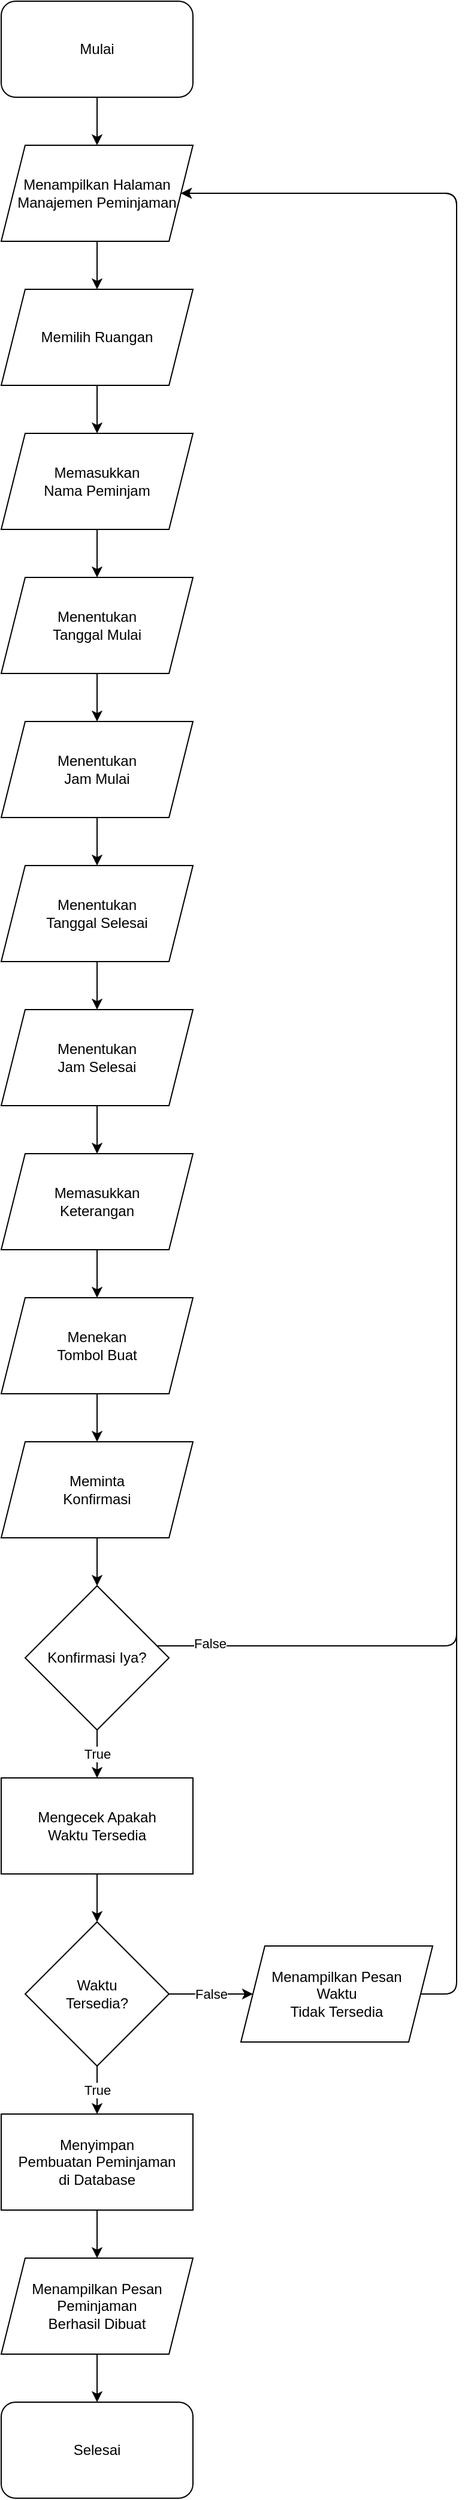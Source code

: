 <mxfile>
    <diagram id="L6l_rc7WKVScHapIZRDf" name="Page-1">
        <mxGraphModel dx="647" dy="607" grid="1" gridSize="10" guides="1" tooltips="1" connect="1" arrows="1" fold="1" page="1" pageScale="1" pageWidth="850" pageHeight="1100" math="0" shadow="0">
            <root>
                <mxCell id="0"/>
                <mxCell id="1" parent="0"/>
                <mxCell id="2" style="edgeStyle=orthogonalEdgeStyle;html=1;entryX=0.5;entryY=0;entryDx=0;entryDy=0;" parent="1" source="3" target="5" edge="1">
                    <mxGeometry relative="1" as="geometry"/>
                </mxCell>
                <mxCell id="3" value="Mulai" style="rounded=1;whiteSpace=wrap;html=1;" parent="1" vertex="1">
                    <mxGeometry x="40" y="40" width="160" height="80" as="geometry"/>
                </mxCell>
                <mxCell id="49" value="" style="edgeStyle=none;html=1;" parent="1" source="5" target="48" edge="1">
                    <mxGeometry relative="1" as="geometry"/>
                </mxCell>
                <mxCell id="5" value="Menampilkan Halaman&lt;br&gt;Manajemen Peminjaman" style="shape=parallelogram;perimeter=parallelogramPerimeter;whiteSpace=wrap;html=1;fixedSize=1;" parent="1" vertex="1">
                    <mxGeometry x="40" y="160" width="160" height="80" as="geometry"/>
                </mxCell>
                <mxCell id="6" style="edgeStyle=orthogonalEdgeStyle;html=1;entryX=0.5;entryY=0;entryDx=0;entryDy=0;" parent="1" source="7" target="9" edge="1">
                    <mxGeometry relative="1" as="geometry"/>
                </mxCell>
                <mxCell id="7" value="Memasukkan&lt;br&gt;Nama Peminjam" style="shape=parallelogram;perimeter=parallelogramPerimeter;whiteSpace=wrap;html=1;fixedSize=1;" parent="1" vertex="1">
                    <mxGeometry x="40" y="400" width="160" height="80" as="geometry"/>
                </mxCell>
                <mxCell id="56" value="" style="edgeStyle=none;html=1;" edge="1" parent="1" source="9" target="55">
                    <mxGeometry relative="1" as="geometry"/>
                </mxCell>
                <mxCell id="9" value="Menentukan&lt;br&gt;Tanggal Mulai" style="shape=parallelogram;perimeter=parallelogramPerimeter;whiteSpace=wrap;html=1;fixedSize=1;" parent="1" vertex="1">
                    <mxGeometry x="40" y="520" width="160" height="80" as="geometry"/>
                </mxCell>
                <mxCell id="10" value="" style="edgeStyle=orthogonalEdgeStyle;html=1;" parent="1" source="11" target="13" edge="1">
                    <mxGeometry relative="1" as="geometry"/>
                </mxCell>
                <mxCell id="11" value="Menekan&lt;br&gt;Tombol Buat" style="shape=parallelogram;perimeter=parallelogramPerimeter;whiteSpace=wrap;html=1;fixedSize=1;" parent="1" vertex="1">
                    <mxGeometry x="40" y="1120" width="160" height="80" as="geometry"/>
                </mxCell>
                <mxCell id="12" value="" style="edgeStyle=orthogonalEdgeStyle;html=1;" parent="1" source="13" target="17" edge="1">
                    <mxGeometry relative="1" as="geometry"/>
                </mxCell>
                <mxCell id="13" value="Meminta&lt;br&gt;Konfirmasi" style="shape=parallelogram;perimeter=parallelogramPerimeter;whiteSpace=wrap;html=1;fixedSize=1;" parent="1" vertex="1">
                    <mxGeometry x="40" y="1240" width="160" height="80" as="geometry"/>
                </mxCell>
                <mxCell id="14" value="True" style="edgeStyle=orthogonalEdgeStyle;html=1;" parent="1" source="17" target="19" edge="1">
                    <mxGeometry relative="1" as="geometry"/>
                </mxCell>
                <mxCell id="15" style="edgeStyle=orthogonalEdgeStyle;html=1;entryX=1;entryY=0.5;entryDx=0;entryDy=0;" parent="1" source="17" target="5" edge="1">
                    <mxGeometry relative="1" as="geometry">
                        <Array as="points">
                            <mxPoint x="420" y="1410"/>
                            <mxPoint x="420" y="200"/>
                        </Array>
                    </mxGeometry>
                </mxCell>
                <mxCell id="16" value="False" style="edgeLabel;html=1;align=center;verticalAlign=middle;resizable=0;points=[];" parent="15" vertex="1" connectable="0">
                    <mxGeometry x="-0.948" y="2" relative="1" as="geometry">
                        <mxPoint as="offset"/>
                    </mxGeometry>
                </mxCell>
                <mxCell id="17" value="Konfirmasi Iya?" style="rhombus;whiteSpace=wrap;html=1;" parent="1" vertex="1">
                    <mxGeometry x="60" y="1360" width="120" height="120" as="geometry"/>
                </mxCell>
                <mxCell id="18" value="" style="edgeStyle=orthogonalEdgeStyle;html=1;" parent="1" source="19" target="22" edge="1">
                    <mxGeometry relative="1" as="geometry"/>
                </mxCell>
                <mxCell id="19" value="Mengecek Apakah&lt;br&gt;Waktu Tersedia" style="rounded=0;whiteSpace=wrap;html=1;" parent="1" vertex="1">
                    <mxGeometry x="40" y="1520" width="160" height="80" as="geometry"/>
                </mxCell>
                <mxCell id="20" value="False" style="edgeStyle=orthogonalEdgeStyle;html=1;entryX=0;entryY=0.5;entryDx=0;entryDy=0;" parent="1" source="22" target="24" edge="1">
                    <mxGeometry relative="1" as="geometry"/>
                </mxCell>
                <mxCell id="21" value="True" style="edgeStyle=orthogonalEdgeStyle;html=1;entryX=0.5;entryY=0;entryDx=0;entryDy=0;" parent="1" source="22" target="33" edge="1">
                    <mxGeometry relative="1" as="geometry">
                        <mxPoint x="120" y="1800" as="targetPoint"/>
                    </mxGeometry>
                </mxCell>
                <mxCell id="22" value="Waktu&lt;br&gt;Tersedia?" style="rhombus;whiteSpace=wrap;html=1;" parent="1" vertex="1">
                    <mxGeometry x="60" y="1640" width="120" height="120" as="geometry"/>
                </mxCell>
                <mxCell id="23" style="edgeStyle=orthogonalEdgeStyle;html=1;entryX=1;entryY=0.5;entryDx=0;entryDy=0;" parent="1" source="24" target="5" edge="1">
                    <mxGeometry relative="1" as="geometry">
                        <Array as="points">
                            <mxPoint x="420" y="1700"/>
                            <mxPoint x="420" y="200"/>
                        </Array>
                    </mxGeometry>
                </mxCell>
                <mxCell id="24" value="Menampilkan Pesan&lt;br&gt;Waktu&lt;br&gt;Tidak Tersedia" style="shape=parallelogram;perimeter=parallelogramPerimeter;whiteSpace=wrap;html=1;fixedSize=1;" parent="1" vertex="1">
                    <mxGeometry x="240" y="1660" width="160" height="80" as="geometry"/>
                </mxCell>
                <mxCell id="32" value="" style="edgeStyle=orthogonalEdgeStyle;html=1;" parent="1" source="33" target="35" edge="1">
                    <mxGeometry relative="1" as="geometry"/>
                </mxCell>
                <mxCell id="33" value="Menyimpan&lt;br&gt;Pembuatan Peminjaman&lt;br&gt;di Database" style="rounded=0;whiteSpace=wrap;html=1;" parent="1" vertex="1">
                    <mxGeometry x="40" y="1800" width="160" height="80" as="geometry"/>
                </mxCell>
                <mxCell id="34" value="" style="edgeStyle=orthogonalEdgeStyle;html=1;" parent="1" source="35" target="36" edge="1">
                    <mxGeometry relative="1" as="geometry"/>
                </mxCell>
                <mxCell id="35" value="Menampilkan Pesan&lt;br&gt;Peminjaman&lt;br&gt;Berhasil Dibuat" style="shape=parallelogram;perimeter=parallelogramPerimeter;whiteSpace=wrap;html=1;fixedSize=1;" parent="1" vertex="1">
                    <mxGeometry x="40" y="1920" width="160" height="80" as="geometry"/>
                </mxCell>
                <mxCell id="36" value="Selesai" style="rounded=1;whiteSpace=wrap;html=1;" parent="1" vertex="1">
                    <mxGeometry x="40" y="2040" width="160" height="80" as="geometry"/>
                </mxCell>
                <mxCell id="59" value="" style="edgeStyle=none;html=1;" edge="1" parent="1" source="37" target="58">
                    <mxGeometry relative="1" as="geometry"/>
                </mxCell>
                <mxCell id="37" value="Menentukan&lt;br&gt;Tanggal Selesai" style="shape=parallelogram;perimeter=parallelogramPerimeter;whiteSpace=wrap;html=1;fixedSize=1;" parent="1" vertex="1">
                    <mxGeometry x="40" y="760" width="160" height="80" as="geometry"/>
                </mxCell>
                <mxCell id="50" value="" style="edgeStyle=none;html=1;" parent="1" source="48" target="7" edge="1">
                    <mxGeometry relative="1" as="geometry"/>
                </mxCell>
                <mxCell id="48" value="Memilih Ruangan" style="shape=parallelogram;perimeter=parallelogramPerimeter;whiteSpace=wrap;html=1;fixedSize=1;" parent="1" vertex="1">
                    <mxGeometry x="40" y="280" width="160" height="80" as="geometry"/>
                </mxCell>
                <mxCell id="54" value="" style="edgeStyle=none;html=1;" parent="1" source="51" target="11" edge="1">
                    <mxGeometry relative="1" as="geometry"/>
                </mxCell>
                <mxCell id="51" value="Memasukkan&lt;br&gt;Keterangan" style="shape=parallelogram;perimeter=parallelogramPerimeter;whiteSpace=wrap;html=1;fixedSize=1;" parent="1" vertex="1">
                    <mxGeometry x="40" y="1000" width="160" height="80" as="geometry"/>
                </mxCell>
                <mxCell id="57" value="" style="edgeStyle=none;html=1;" edge="1" parent="1" source="55" target="37">
                    <mxGeometry relative="1" as="geometry"/>
                </mxCell>
                <mxCell id="55" value="Menentukan&lt;br&gt;Jam Mulai" style="shape=parallelogram;perimeter=parallelogramPerimeter;whiteSpace=wrap;html=1;fixedSize=1;" vertex="1" parent="1">
                    <mxGeometry x="40" y="640" width="160" height="80" as="geometry"/>
                </mxCell>
                <mxCell id="60" value="" style="edgeStyle=none;html=1;" edge="1" parent="1" source="58" target="51">
                    <mxGeometry relative="1" as="geometry"/>
                </mxCell>
                <mxCell id="58" value="Menentukan&lt;br&gt;Jam Selesai" style="shape=parallelogram;perimeter=parallelogramPerimeter;whiteSpace=wrap;html=1;fixedSize=1;" vertex="1" parent="1">
                    <mxGeometry x="40" y="880" width="160" height="80" as="geometry"/>
                </mxCell>
            </root>
        </mxGraphModel>
    </diagram>
</mxfile>